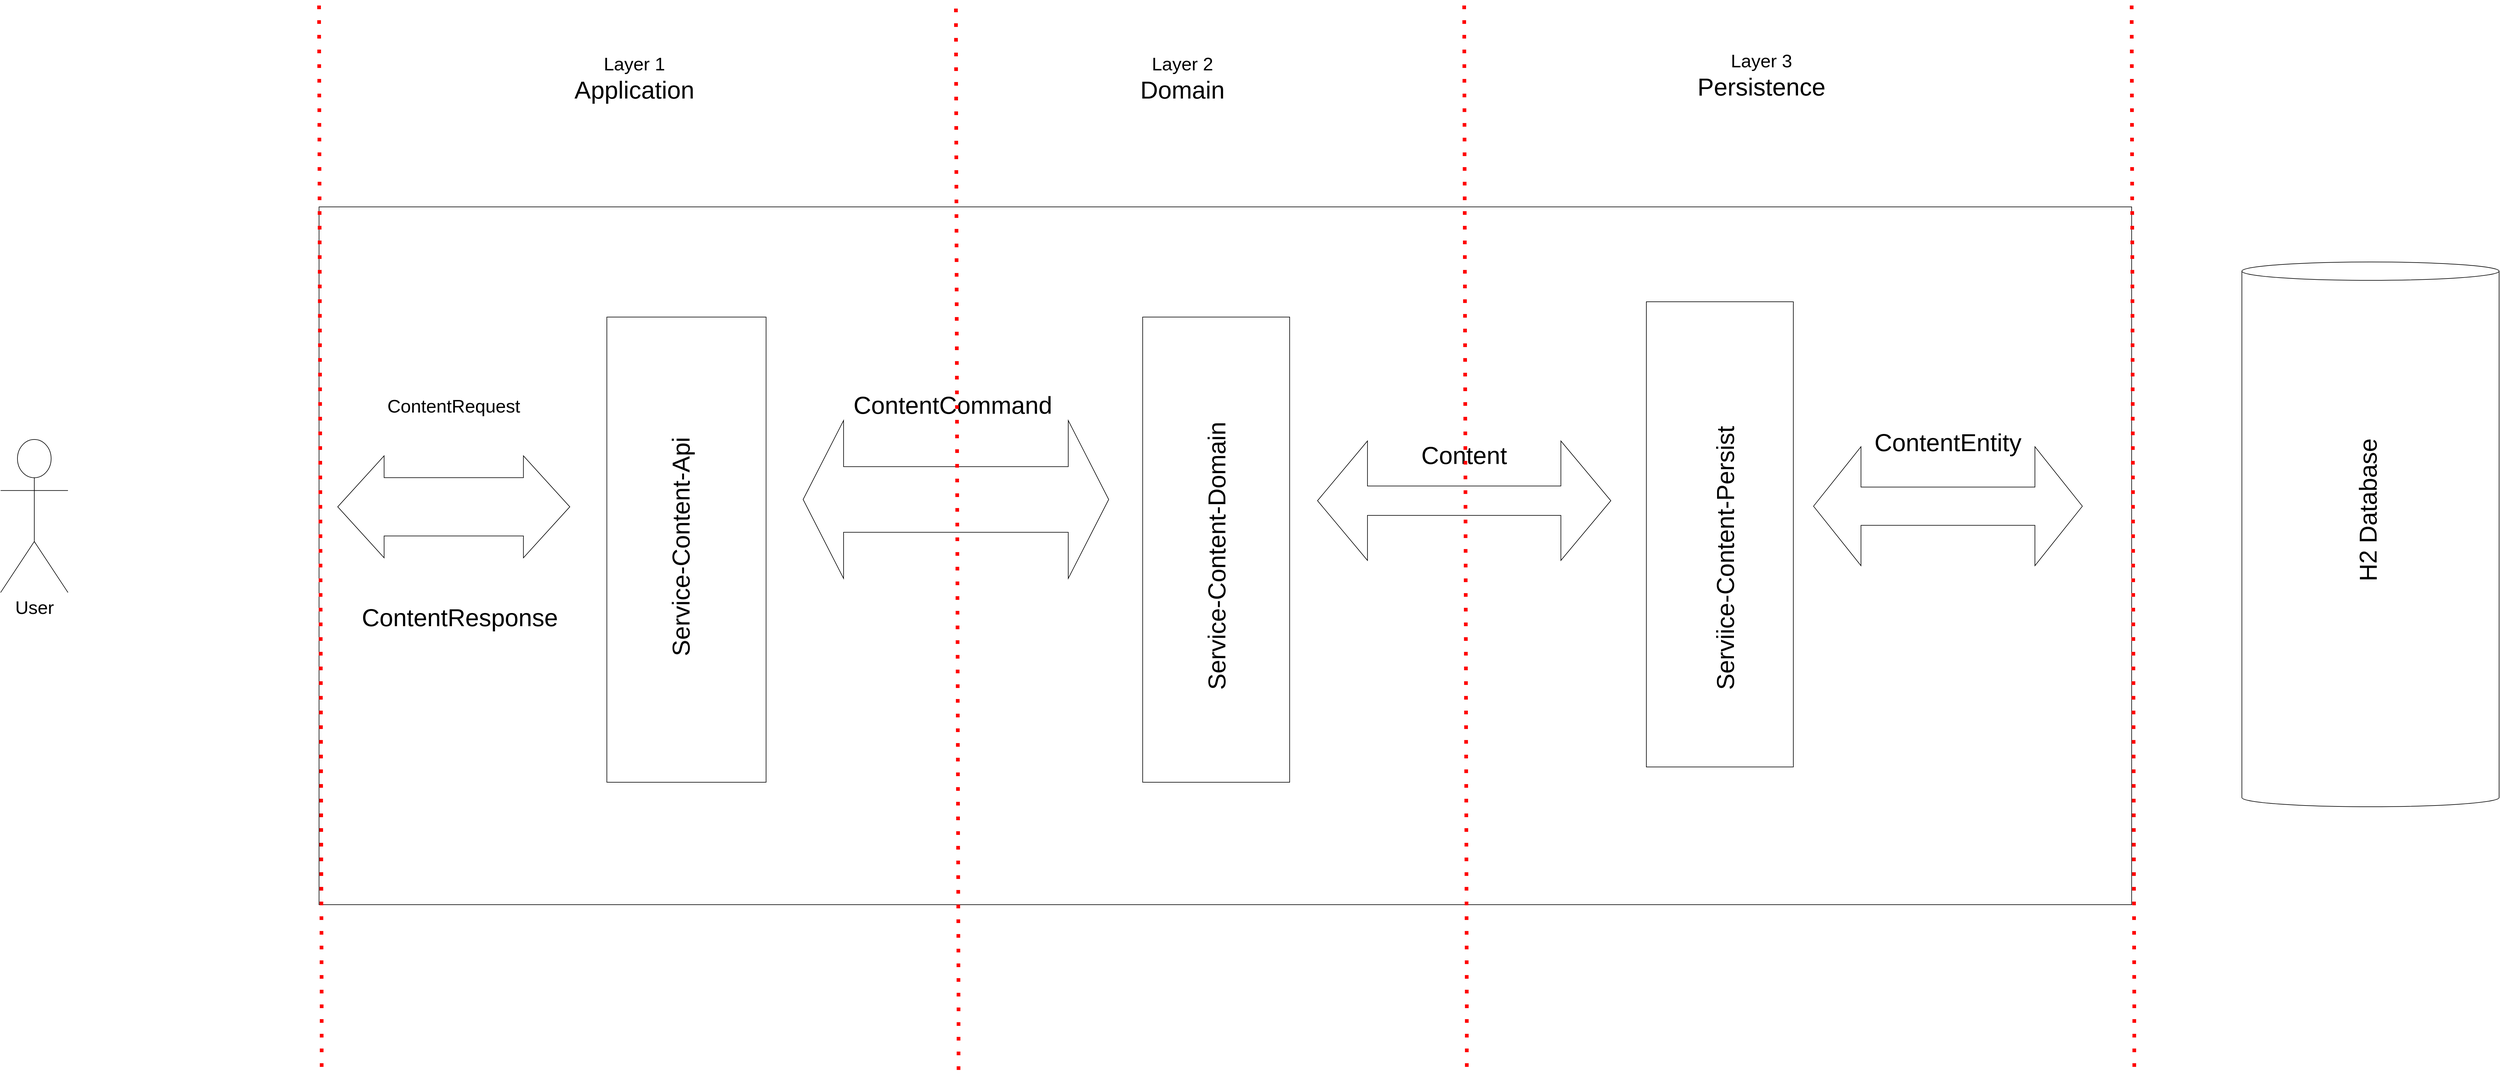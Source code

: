 <mxfile version="26.0.13">
  <diagram name="Page-1" id="LCRTAxIb9V1VZRTTHOu9">
    <mxGraphModel dx="3183" dy="1800" grid="1" gridSize="10" guides="1" tooltips="1" connect="1" arrows="1" fold="1" page="1" pageScale="1" pageWidth="850" pageHeight="1100" math="0" shadow="0">
      <root>
        <mxCell id="0" />
        <mxCell id="1" parent="0" />
        <mxCell id="gRTKZP5tyv5XXJxTy6Qz-1" value="&lt;font style=&quot;font-size: 30px;&quot;&gt;User&lt;/font&gt;" style="shape=umlActor;verticalLabelPosition=bottom;verticalAlign=top;html=1;outlineConnect=0;" parent="1" vertex="1">
          <mxGeometry x="90" y="1110" width="110" height="250" as="geometry" />
        </mxCell>
        <mxCell id="gRTKZP5tyv5XXJxTy6Qz-15" value="" style="rounded=0;whiteSpace=wrap;html=1;" parent="1" vertex="1">
          <mxGeometry x="610" y="730" width="2960" height="1140" as="geometry" />
        </mxCell>
        <mxCell id="gRTKZP5tyv5XXJxTy6Qz-16" value="" style="rounded=0;whiteSpace=wrap;html=1;" parent="1" vertex="1">
          <mxGeometry x="1080" y="910" width="260" height="760" as="geometry" />
        </mxCell>
        <mxCell id="gRTKZP5tyv5XXJxTy6Qz-17" value="&lt;font style=&quot;font-size: 40px;&quot;&gt;Service-Content-Api&lt;/font&gt;" style="text;html=1;align=center;verticalAlign=middle;whiteSpace=wrap;rounded=0;rotation=-90;" parent="1" vertex="1">
          <mxGeometry x="940" y="1252.5" width="520" height="65" as="geometry" />
        </mxCell>
        <mxCell id="gRTKZP5tyv5XXJxTy6Qz-18" value="&lt;div&gt;&lt;font style=&quot;font-size: 30px;&quot;&gt;Layer 1&lt;font&gt;&lt;br&gt;&lt;/font&gt;&lt;/font&gt;&lt;/div&gt;&lt;div&gt;&lt;font style=&quot;font-size: 40px;&quot;&gt;Application&lt;/font&gt;&lt;/div&gt;" style="text;html=1;align=center;verticalAlign=middle;whiteSpace=wrap;rounded=0;" parent="1" vertex="1">
          <mxGeometry x="960" y="440" width="330" height="160" as="geometry" />
        </mxCell>
        <mxCell id="gRTKZP5tyv5XXJxTy6Qz-19" value="" style="rounded=0;whiteSpace=wrap;html=1;" parent="1" vertex="1">
          <mxGeometry x="1955" y="910" width="240" height="760" as="geometry" />
        </mxCell>
        <mxCell id="gRTKZP5tyv5XXJxTy6Qz-20" value="&lt;div&gt;&lt;font style=&quot;font-size: 30px;&quot;&gt;Layer 2&lt;/font&gt;&lt;/div&gt;&lt;div&gt;&lt;font style=&quot;font-size: 40px;&quot;&gt;Domain&lt;/font&gt;&lt;font style=&quot;font-size: 25px;&quot;&gt; &lt;/font&gt;&lt;/div&gt;" style="text;html=1;align=center;verticalAlign=middle;whiteSpace=wrap;rounded=0;" parent="1" vertex="1">
          <mxGeometry x="1960" y="505" width="120" height="30" as="geometry" />
        </mxCell>
        <mxCell id="gRTKZP5tyv5XXJxTy6Qz-21" value="&lt;font style=&quot;font-size: 40px;&quot;&gt;Service-Content-Domain&lt;/font&gt;" style="text;html=1;align=center;verticalAlign=middle;whiteSpace=wrap;rounded=0;rotation=-90;" parent="1" vertex="1">
          <mxGeometry x="1790" y="1285" width="570" height="30" as="geometry" />
        </mxCell>
        <mxCell id="gRTKZP5tyv5XXJxTy6Qz-22" value="" style="rounded=0;whiteSpace=wrap;html=1;" parent="1" vertex="1">
          <mxGeometry x="2777.5" y="885" width="240" height="760" as="geometry" />
        </mxCell>
        <mxCell id="gRTKZP5tyv5XXJxTy6Qz-23" value="" style="shape=cylinder3;whiteSpace=wrap;html=1;boundedLbl=1;backgroundOutline=1;size=15;" parent="1" vertex="1">
          <mxGeometry x="3750" y="820" width="420" height="890" as="geometry" />
        </mxCell>
        <mxCell id="gRTKZP5tyv5XXJxTy6Qz-24" value="&lt;div&gt;&lt;font style=&quot;font-size: 30px;&quot;&gt;Layer 3&lt;font&gt;&lt;br&gt;&lt;/font&gt;&lt;/font&gt;&lt;/div&gt;&lt;div&gt;&lt;font style=&quot;font-size: 40px;&quot;&gt;Persistence&lt;/font&gt;&lt;/div&gt;" style="text;html=1;align=center;verticalAlign=middle;whiteSpace=wrap;rounded=0;" parent="1" vertex="1">
          <mxGeometry x="2912.5" y="500" width="105" height="30" as="geometry" />
        </mxCell>
        <mxCell id="gRTKZP5tyv5XXJxTy6Qz-25" value="&lt;font style=&quot;font-size: 40px;&quot;&gt;Serviice-Content-Persist&lt;/font&gt;" style="text;html=1;align=center;verticalAlign=middle;whiteSpace=wrap;rounded=0;rotation=-90;" parent="1" vertex="1">
          <mxGeometry x="2640" y="1288.5" width="530" height="30" as="geometry" />
        </mxCell>
        <mxCell id="rFmSfdIZiVPFa6NOIH1T-1" value="&lt;font style=&quot;font-size: 40px;&quot;&gt;H2 Database&lt;/font&gt;" style="text;html=1;align=center;verticalAlign=middle;whiteSpace=wrap;rounded=0;rotation=-90;" vertex="1" parent="1">
          <mxGeometry x="3710" y="1210" width="490" height="30" as="geometry" />
        </mxCell>
        <mxCell id="rFmSfdIZiVPFa6NOIH1T-2" value="" style="shape=flexArrow;endArrow=classic;startArrow=classic;html=1;rounded=0;startWidth=70.385;startSize=24.918;endWidth=70.385;endSize=24.918;width=95.172;" edge="1" parent="1">
          <mxGeometry width="100" height="100" relative="1" as="geometry">
            <mxPoint x="640" y="1220" as="sourcePoint" />
            <mxPoint x="1020" y="1220" as="targetPoint" />
          </mxGeometry>
        </mxCell>
        <mxCell id="rFmSfdIZiVPFa6NOIH1T-4" value="&lt;font style=&quot;font-size: 30px;&quot;&gt;ContentRequest&lt;/font&gt;" style="text;html=1;align=center;verticalAlign=middle;whiteSpace=wrap;rounded=0;" vertex="1" parent="1">
          <mxGeometry x="720" y="1020" width="220" height="70" as="geometry" />
        </mxCell>
        <mxCell id="rFmSfdIZiVPFa6NOIH1T-6" value="&lt;font style=&quot;font-size: 40px;&quot;&gt;ContentResponse&lt;/font&gt;" style="text;html=1;align=center;verticalAlign=middle;whiteSpace=wrap;rounded=0;" vertex="1" parent="1">
          <mxGeometry x="720" y="1350" width="240" height="100" as="geometry" />
        </mxCell>
        <mxCell id="rFmSfdIZiVPFa6NOIH1T-7" value="" style="shape=flexArrow;endArrow=classic;startArrow=classic;html=1;rounded=0;startWidth=150.068;startSize=21.686;width=107.143;endWidth=150.068;endSize=21.686;" edge="1" parent="1">
          <mxGeometry width="100" height="100" relative="1" as="geometry">
            <mxPoint x="1400" y="1208" as="sourcePoint" />
            <mxPoint x="1900" y="1208" as="targetPoint" />
            <Array as="points" />
          </mxGeometry>
        </mxCell>
        <mxCell id="rFmSfdIZiVPFa6NOIH1T-9" value="&lt;font style=&quot;font-size: 40px;&quot;&gt;ContentCommand&lt;/font&gt;" style="text;html=1;align=center;verticalAlign=middle;whiteSpace=wrap;rounded=0;" vertex="1" parent="1">
          <mxGeometry x="1470" y="1028" width="350" height="50" as="geometry" />
        </mxCell>
        <mxCell id="rFmSfdIZiVPFa6NOIH1T-14" value="" style="shape=flexArrow;endArrow=classic;startArrow=classic;html=1;rounded=0;startWidth=146.154;startSize=26.864;endWidth=146.154;endSize=26.864;width=48;" edge="1" parent="1">
          <mxGeometry width="100" height="100" relative="1" as="geometry">
            <mxPoint x="2240" y="1210" as="sourcePoint" />
            <mxPoint x="2720" y="1210" as="targetPoint" />
          </mxGeometry>
        </mxCell>
        <mxCell id="rFmSfdIZiVPFa6NOIH1T-15" value="&lt;font style=&quot;font-size: 40px;&quot;&gt;Content&lt;/font&gt;" style="text;html=1;align=center;verticalAlign=middle;whiteSpace=wrap;rounded=0;" vertex="1" parent="1">
          <mxGeometry x="2350" y="1110" width="260" height="50" as="geometry" />
        </mxCell>
        <mxCell id="rFmSfdIZiVPFa6NOIH1T-17" value="" style="shape=flexArrow;endArrow=classic;startArrow=classic;html=1;rounded=0;startWidth=130.833;startSize=25.492;endWidth=130.833;endSize=25.492;width=62.5;" edge="1" parent="1">
          <mxGeometry width="100" height="100" relative="1" as="geometry">
            <mxPoint x="3050" y="1219" as="sourcePoint" />
            <mxPoint x="3490" y="1219" as="targetPoint" />
          </mxGeometry>
        </mxCell>
        <mxCell id="rFmSfdIZiVPFa6NOIH1T-18" value="&lt;font style=&quot;font-size: 40px;&quot;&gt;ContentEntity&lt;/font&gt;" style="text;html=1;align=center;verticalAlign=middle;whiteSpace=wrap;rounded=0;" vertex="1" parent="1">
          <mxGeometry x="3160" y="1059" width="220" height="110" as="geometry" />
        </mxCell>
        <mxCell id="rFmSfdIZiVPFa6NOIH1T-19" value="" style="endArrow=none;dashed=1;html=1;dashPattern=1 3;strokeWidth=6;rounded=0;strokeColor=#FF0000;" edge="1" parent="1">
          <mxGeometry width="50" height="50" relative="1" as="geometry">
            <mxPoint x="614.29" y="2135" as="sourcePoint" />
            <mxPoint x="610" y="395" as="targetPoint" />
            <Array as="points">
              <mxPoint x="614.29" y="2035" />
            </Array>
          </mxGeometry>
        </mxCell>
        <mxCell id="rFmSfdIZiVPFa6NOIH1T-20" value="" style="endArrow=none;dashed=1;html=1;dashPattern=1 3;strokeWidth=6;rounded=0;strokeColor=#FF0000;" edge="1" parent="1">
          <mxGeometry width="50" height="50" relative="1" as="geometry">
            <mxPoint x="2484.29" y="2135" as="sourcePoint" />
            <mxPoint x="2480" y="395" as="targetPoint" />
            <Array as="points">
              <mxPoint x="2484.29" y="2035" />
            </Array>
          </mxGeometry>
        </mxCell>
        <mxCell id="rFmSfdIZiVPFa6NOIH1T-21" value="" style="endArrow=none;dashed=1;html=1;dashPattern=1 3;strokeWidth=6;rounded=0;strokeColor=#FF0000;" edge="1" parent="1">
          <mxGeometry width="50" height="50" relative="1" as="geometry">
            <mxPoint x="1654.29" y="2140" as="sourcePoint" />
            <mxPoint x="1650" y="400" as="targetPoint" />
            <Array as="points">
              <mxPoint x="1654.29" y="2040" />
            </Array>
          </mxGeometry>
        </mxCell>
        <mxCell id="rFmSfdIZiVPFa6NOIH1T-22" value="" style="endArrow=none;dashed=1;html=1;dashPattern=1 3;strokeWidth=6;rounded=0;strokeColor=#FF0000;" edge="1" parent="1">
          <mxGeometry width="50" height="50" relative="1" as="geometry">
            <mxPoint x="3574.29" y="2135" as="sourcePoint" />
            <mxPoint x="3570" y="395" as="targetPoint" />
            <Array as="points">
              <mxPoint x="3574.29" y="2035" />
            </Array>
          </mxGeometry>
        </mxCell>
      </root>
    </mxGraphModel>
  </diagram>
</mxfile>
